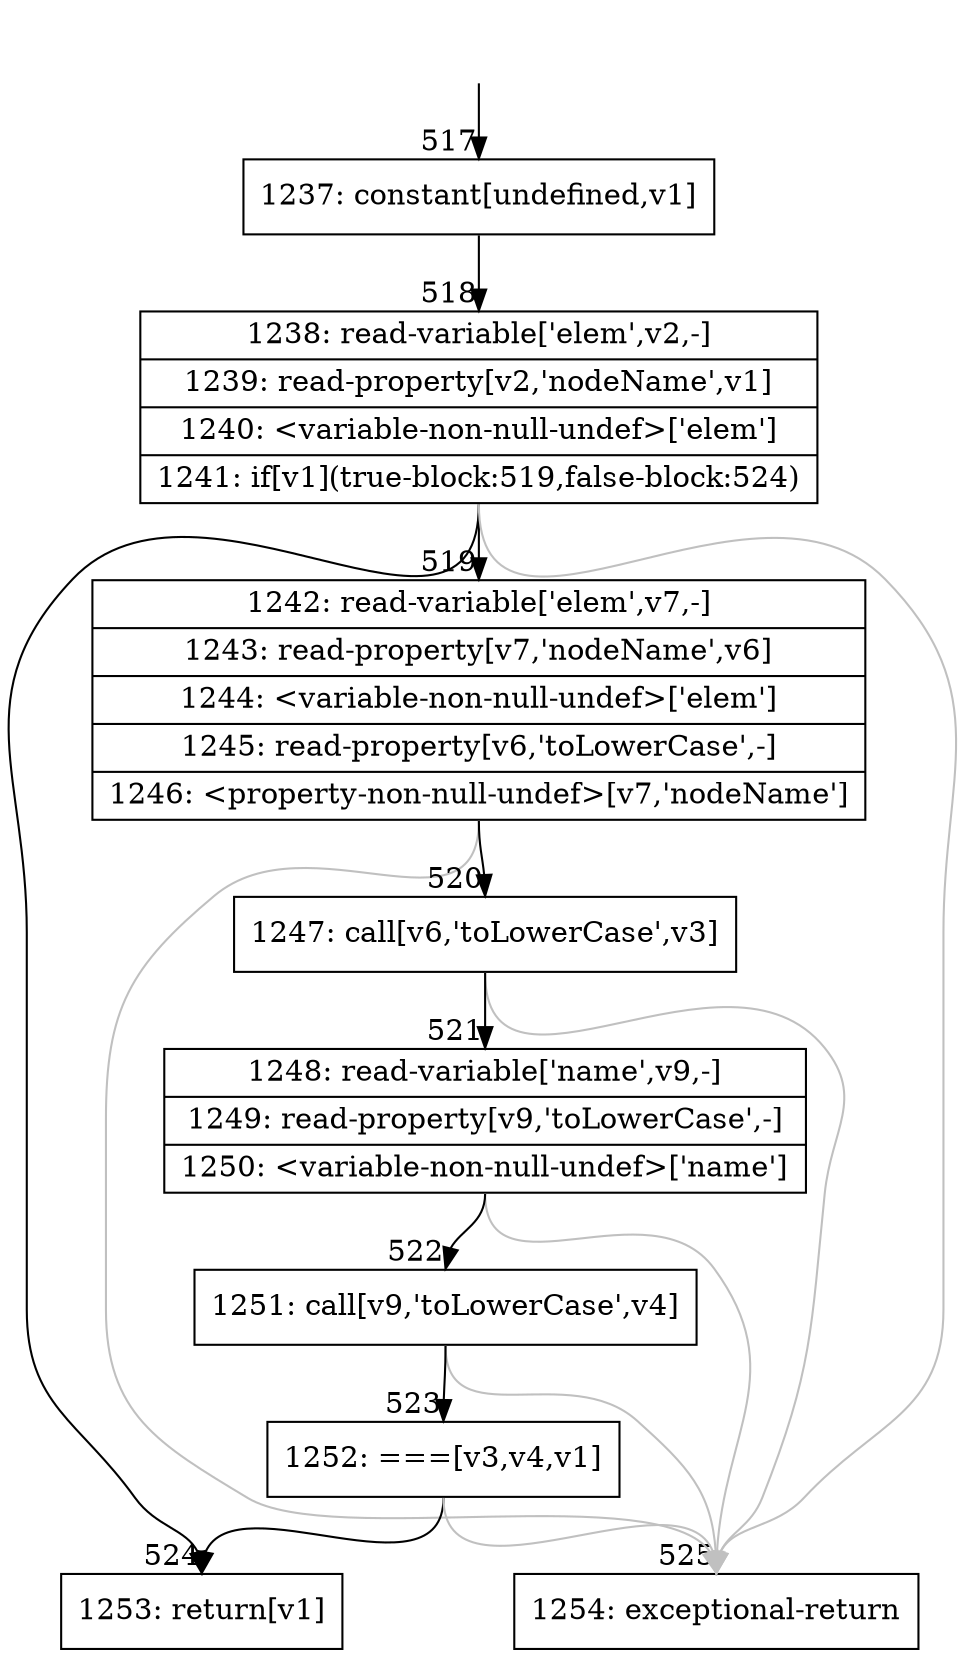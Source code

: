 digraph {
rankdir="TD"
BB_entry40[shape=none,label=""];
BB_entry40 -> BB517 [tailport=s, headport=n, headlabel="    517"]
BB517 [shape=record label="{1237: constant[undefined,v1]}" ] 
BB517 -> BB518 [tailport=s, headport=n, headlabel="      518"]
BB518 [shape=record label="{1238: read-variable['elem',v2,-]|1239: read-property[v2,'nodeName',v1]|1240: \<variable-non-null-undef\>['elem']|1241: if[v1](true-block:519,false-block:524)}" ] 
BB518 -> BB524 [tailport=s, headport=n, headlabel="      524"]
BB518 -> BB519 [tailport=s, headport=n, headlabel="      519"]
BB518 -> BB525 [tailport=s, headport=n, color=gray, headlabel="      525"]
BB519 [shape=record label="{1242: read-variable['elem',v7,-]|1243: read-property[v7,'nodeName',v6]|1244: \<variable-non-null-undef\>['elem']|1245: read-property[v6,'toLowerCase',-]|1246: \<property-non-null-undef\>[v7,'nodeName']}" ] 
BB519 -> BB520 [tailport=s, headport=n, headlabel="      520"]
BB519 -> BB525 [tailport=s, headport=n, color=gray]
BB520 [shape=record label="{1247: call[v6,'toLowerCase',v3]}" ] 
BB520 -> BB521 [tailport=s, headport=n, headlabel="      521"]
BB520 -> BB525 [tailport=s, headport=n, color=gray]
BB521 [shape=record label="{1248: read-variable['name',v9,-]|1249: read-property[v9,'toLowerCase',-]|1250: \<variable-non-null-undef\>['name']}" ] 
BB521 -> BB522 [tailport=s, headport=n, headlabel="      522"]
BB521 -> BB525 [tailport=s, headport=n, color=gray]
BB522 [shape=record label="{1251: call[v9,'toLowerCase',v4]}" ] 
BB522 -> BB523 [tailport=s, headport=n, headlabel="      523"]
BB522 -> BB525 [tailport=s, headport=n, color=gray]
BB523 [shape=record label="{1252: ===[v3,v4,v1]}" ] 
BB523 -> BB524 [tailport=s, headport=n]
BB523 -> BB525 [tailport=s, headport=n, color=gray]
BB524 [shape=record label="{1253: return[v1]}" ] 
BB525 [shape=record label="{1254: exceptional-return}" ] 
}
